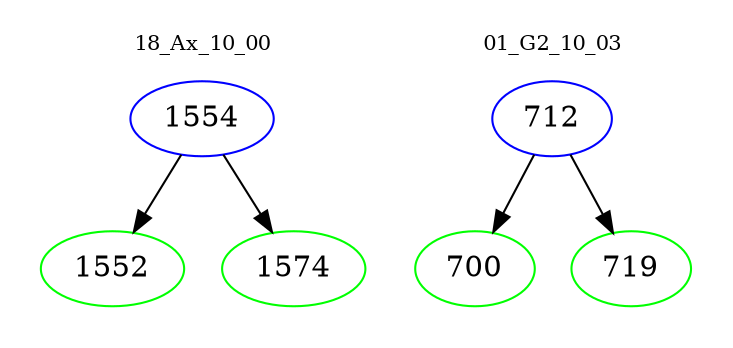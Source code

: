 digraph{
subgraph cluster_0 {
color = white
label = "18_Ax_10_00";
fontsize=10;
T0_1554 [label="1554", color="blue"]
T0_1554 -> T0_1552 [color="black"]
T0_1552 [label="1552", color="green"]
T0_1554 -> T0_1574 [color="black"]
T0_1574 [label="1574", color="green"]
}
subgraph cluster_1 {
color = white
label = "01_G2_10_03";
fontsize=10;
T1_712 [label="712", color="blue"]
T1_712 -> T1_700 [color="black"]
T1_700 [label="700", color="green"]
T1_712 -> T1_719 [color="black"]
T1_719 [label="719", color="green"]
}
}
